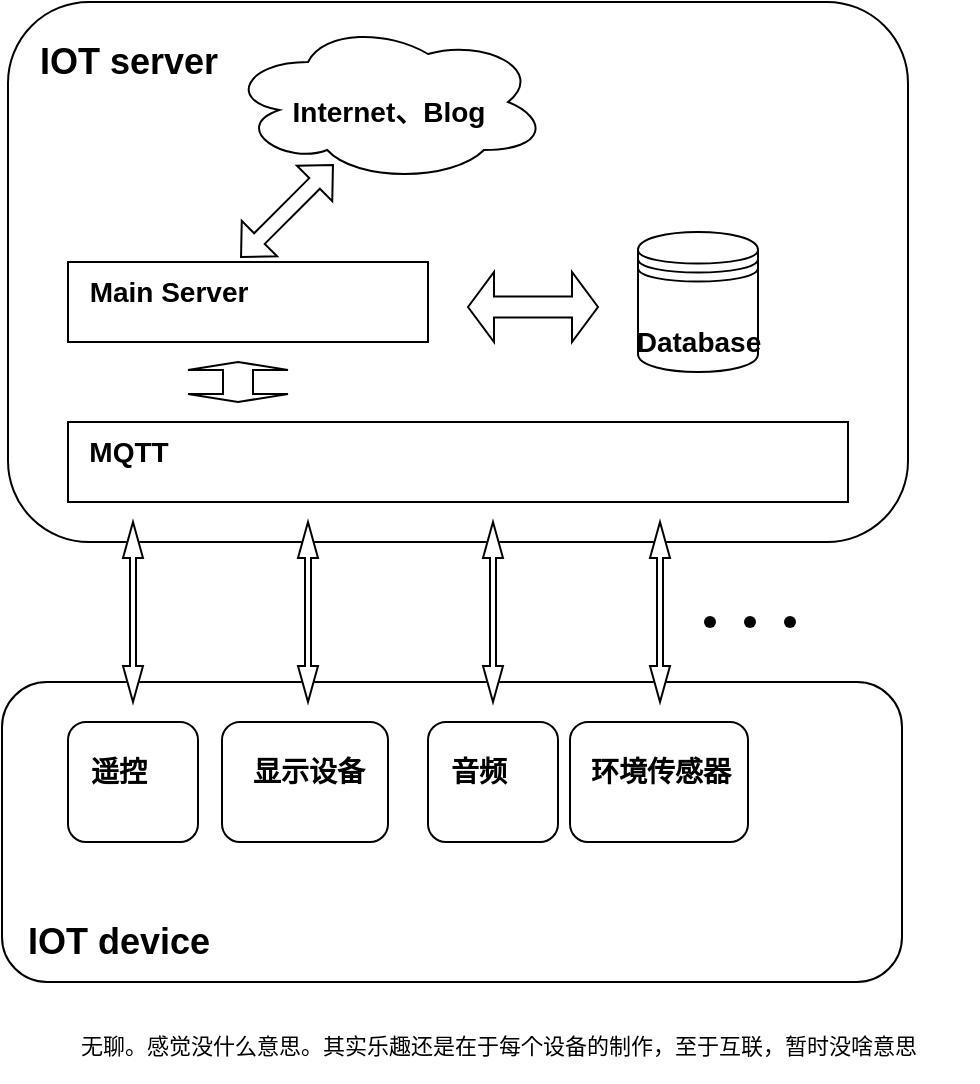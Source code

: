 <mxfile version="20.2.5" type="github">
  <diagram id="3TNolHLhWp4Mqealk_FT" name="整体框图">
    <mxGraphModel dx="1806" dy="1146" grid="1" gridSize="10" guides="1" tooltips="1" connect="1" arrows="1" fold="1" page="1" pageScale="1" pageWidth="827" pageHeight="1169" math="0" shadow="0">
      <root>
        <mxCell id="0" />
        <mxCell id="1" parent="0" />
        <mxCell id="5UiEPWVOFbuNwggS4rOR-37" value="" style="rounded=1;whiteSpace=wrap;html=1;" vertex="1" parent="1">
          <mxGeometry x="197" y="820" width="450" height="150" as="geometry" />
        </mxCell>
        <mxCell id="5UiEPWVOFbuNwggS4rOR-38" value="&lt;span style=&quot;font-size: 18px;&quot;&gt;IOT device&lt;/span&gt;" style="text;html=1;align=center;verticalAlign=middle;resizable=0;points=[];autosize=1;strokeColor=none;fillColor=none;fontSize=18;fontStyle=1" vertex="1" parent="1">
          <mxGeometry x="200" y="930" width="110" height="40" as="geometry" />
        </mxCell>
        <mxCell id="5UiEPWVOFbuNwggS4rOR-1" value="" style="rounded=1;whiteSpace=wrap;html=1;" vertex="1" parent="1">
          <mxGeometry x="200" y="480" width="450" height="270" as="geometry" />
        </mxCell>
        <mxCell id="5UiEPWVOFbuNwggS4rOR-2" value="&lt;span style=&quot;font-size: 18px;&quot;&gt;IOT server&lt;/span&gt;" style="text;html=1;align=center;verticalAlign=middle;resizable=0;points=[];autosize=1;strokeColor=none;fillColor=none;fontSize=18;fontStyle=1" vertex="1" parent="1">
          <mxGeometry x="205" y="490" width="110" height="40" as="geometry" />
        </mxCell>
        <mxCell id="5UiEPWVOFbuNwggS4rOR-3" value="" style="rounded=0;whiteSpace=wrap;html=1;fontSize=17;" vertex="1" parent="1">
          <mxGeometry x="230" y="610" width="180" height="40" as="geometry" />
        </mxCell>
        <mxCell id="5UiEPWVOFbuNwggS4rOR-4" value="" style="rounded=0;whiteSpace=wrap;html=1;fontSize=17;" vertex="1" parent="1">
          <mxGeometry x="230" y="690" width="390" height="40" as="geometry" />
        </mxCell>
        <mxCell id="5UiEPWVOFbuNwggS4rOR-5" value="&lt;span style=&quot;font-size: 14px;&quot;&gt;MQTT&lt;/span&gt;" style="text;html=1;align=center;verticalAlign=middle;resizable=0;points=[];autosize=1;strokeColor=none;fillColor=none;fontSize=14;fontStyle=1" vertex="1" parent="1">
          <mxGeometry x="230" y="690" width="60" height="30" as="geometry" />
        </mxCell>
        <mxCell id="5UiEPWVOFbuNwggS4rOR-6" value="&lt;span style=&quot;font-size: 14px;&quot;&gt;Main Server&lt;/span&gt;" style="text;html=1;align=center;verticalAlign=middle;resizable=0;points=[];autosize=1;strokeColor=none;fillColor=none;fontSize=14;fontStyle=1" vertex="1" parent="1">
          <mxGeometry x="230" y="610" width="100" height="30" as="geometry" />
        </mxCell>
        <mxCell id="5UiEPWVOFbuNwggS4rOR-8" value="" style="shape=datastore;whiteSpace=wrap;html=1;fontSize=17;" vertex="1" parent="1">
          <mxGeometry x="515" y="595" width="60" height="70" as="geometry" />
        </mxCell>
        <mxCell id="5UiEPWVOFbuNwggS4rOR-9" value="Database" style="text;html=1;align=center;verticalAlign=middle;resizable=0;points=[];autosize=1;strokeColor=none;fillColor=none;fontSize=14;fontStyle=1" vertex="1" parent="1">
          <mxGeometry x="500" y="635" width="90" height="30" as="geometry" />
        </mxCell>
        <mxCell id="5UiEPWVOFbuNwggS4rOR-10" value="" style="shape=doubleArrow;whiteSpace=wrap;html=1;fontSize=18;" vertex="1" parent="1">
          <mxGeometry x="430" y="615" width="65" height="35" as="geometry" />
        </mxCell>
        <mxCell id="5UiEPWVOFbuNwggS4rOR-11" value="" style="shape=doubleArrow;direction=south;whiteSpace=wrap;html=1;fontSize=18;" vertex="1" parent="1">
          <mxGeometry x="290" y="660" width="50" height="20" as="geometry" />
        </mxCell>
        <mxCell id="5UiEPWVOFbuNwggS4rOR-13" value="" style="rounded=1;whiteSpace=wrap;html=1;fontSize=18;" vertex="1" parent="1">
          <mxGeometry x="307" y="840" width="83" height="60" as="geometry" />
        </mxCell>
        <mxCell id="5UiEPWVOFbuNwggS4rOR-16" value="" style="shape=doubleArrow;direction=south;whiteSpace=wrap;html=1;fontSize=18;" vertex="1" parent="1">
          <mxGeometry x="345" y="740" width="10" height="90" as="geometry" />
        </mxCell>
        <mxCell id="5UiEPWVOFbuNwggS4rOR-19" value="显示设备" style="text;html=1;align=center;verticalAlign=middle;resizable=0;points=[];autosize=1;strokeColor=none;fillColor=none;fontSize=14;fontStyle=1" vertex="1" parent="1">
          <mxGeometry x="310" y="850" width="80" height="30" as="geometry" />
        </mxCell>
        <mxCell id="5UiEPWVOFbuNwggS4rOR-20" value="" style="rounded=1;whiteSpace=wrap;html=1;fontSize=18;" vertex="1" parent="1">
          <mxGeometry x="410" y="840" width="65" height="60" as="geometry" />
        </mxCell>
        <mxCell id="5UiEPWVOFbuNwggS4rOR-21" value="" style="shape=doubleArrow;direction=south;whiteSpace=wrap;html=1;fontSize=18;" vertex="1" parent="1">
          <mxGeometry x="437.5" y="740" width="10" height="90" as="geometry" />
        </mxCell>
        <mxCell id="5UiEPWVOFbuNwggS4rOR-22" value="音频" style="text;html=1;align=center;verticalAlign=middle;resizable=0;points=[];autosize=1;strokeColor=none;fillColor=none;fontSize=14;fontStyle=1" vertex="1" parent="1">
          <mxGeometry x="410" y="850" width="50" height="30" as="geometry" />
        </mxCell>
        <mxCell id="5UiEPWVOFbuNwggS4rOR-23" value="" style="rounded=1;whiteSpace=wrap;html=1;fontSize=18;" vertex="1" parent="1">
          <mxGeometry x="481" y="840" width="89" height="60" as="geometry" />
        </mxCell>
        <mxCell id="5UiEPWVOFbuNwggS4rOR-24" value="" style="shape=doubleArrow;direction=south;whiteSpace=wrap;html=1;fontSize=18;" vertex="1" parent="1">
          <mxGeometry x="521" y="740" width="10" height="90" as="geometry" />
        </mxCell>
        <mxCell id="5UiEPWVOFbuNwggS4rOR-25" value="环境传感器" style="text;html=1;align=center;verticalAlign=middle;resizable=0;points=[];autosize=1;strokeColor=none;fillColor=none;fontSize=14;fontStyle=1" vertex="1" parent="1">
          <mxGeometry x="481" y="850" width="90" height="30" as="geometry" />
        </mxCell>
        <mxCell id="5UiEPWVOFbuNwggS4rOR-27" value="" style="rounded=1;whiteSpace=wrap;html=1;fontSize=18;" vertex="1" parent="1">
          <mxGeometry x="230" y="840" width="65" height="60" as="geometry" />
        </mxCell>
        <mxCell id="5UiEPWVOFbuNwggS4rOR-28" value="" style="shape=doubleArrow;direction=south;whiteSpace=wrap;html=1;fontSize=18;" vertex="1" parent="1">
          <mxGeometry x="257.5" y="740" width="10" height="90" as="geometry" />
        </mxCell>
        <mxCell id="5UiEPWVOFbuNwggS4rOR-29" value="遥控" style="text;html=1;align=center;verticalAlign=middle;resizable=0;points=[];autosize=1;strokeColor=none;fillColor=none;fontSize=14;fontStyle=1" vertex="1" parent="1">
          <mxGeometry x="230" y="850" width="50" height="30" as="geometry" />
        </mxCell>
        <mxCell id="5UiEPWVOFbuNwggS4rOR-30" value="" style="shape=waypoint;sketch=0;fillStyle=solid;size=6;pointerEvents=1;points=[];fillColor=none;resizable=0;rotatable=0;perimeter=centerPerimeter;snapToPoint=1;fontSize=18;" vertex="1" parent="1">
          <mxGeometry x="531" y="770" width="40" height="40" as="geometry" />
        </mxCell>
        <mxCell id="5UiEPWVOFbuNwggS4rOR-31" value="" style="shape=waypoint;sketch=0;fillStyle=solid;size=6;pointerEvents=1;points=[];fillColor=none;resizable=0;rotatable=0;perimeter=centerPerimeter;snapToPoint=1;fontSize=18;" vertex="1" parent="1">
          <mxGeometry x="551" y="770" width="40" height="40" as="geometry" />
        </mxCell>
        <mxCell id="5UiEPWVOFbuNwggS4rOR-32" value="" style="shape=waypoint;sketch=0;fillStyle=solid;size=6;pointerEvents=1;points=[];fillColor=none;resizable=0;rotatable=0;perimeter=centerPerimeter;snapToPoint=1;fontSize=18;" vertex="1" parent="1">
          <mxGeometry x="571" y="770" width="40" height="40" as="geometry" />
        </mxCell>
        <mxCell id="5UiEPWVOFbuNwggS4rOR-33" value="" style="ellipse;shape=cloud;whiteSpace=wrap;html=1;fontSize=18;" vertex="1" parent="1">
          <mxGeometry x="310" y="490" width="160" height="80" as="geometry" />
        </mxCell>
        <mxCell id="5UiEPWVOFbuNwggS4rOR-34" value="&lt;span style=&quot;font-size: 14px;&quot;&gt;Internet、Blog&lt;/span&gt;" style="text;html=1;align=center;verticalAlign=middle;resizable=0;points=[];autosize=1;strokeColor=none;fillColor=none;fontSize=14;fontStyle=1" vertex="1" parent="1">
          <mxGeometry x="330" y="520" width="120" height="30" as="geometry" />
        </mxCell>
        <mxCell id="5UiEPWVOFbuNwggS4rOR-36" value="" style="shape=doubleArrow;whiteSpace=wrap;html=1;fontSize=18;rotation=-45;" vertex="1" parent="1">
          <mxGeometry x="307" y="572" width="65" height="25" as="geometry" />
        </mxCell>
        <mxCell id="5UiEPWVOFbuNwggS4rOR-39" value="&lt;font style=&quot;font-size: 11px;&quot;&gt;无聊。感觉没什么意思。其实乐趣还是在于每个设备的制作，至于互联，暂时没啥意思&lt;/font&gt;" style="text;html=1;align=center;verticalAlign=middle;resizable=0;points=[];autosize=1;strokeColor=none;fillColor=none;fontSize=18;" vertex="1" parent="1">
          <mxGeometry x="205" y="980" width="480" height="40" as="geometry" />
        </mxCell>
      </root>
    </mxGraphModel>
  </diagram>
</mxfile>
